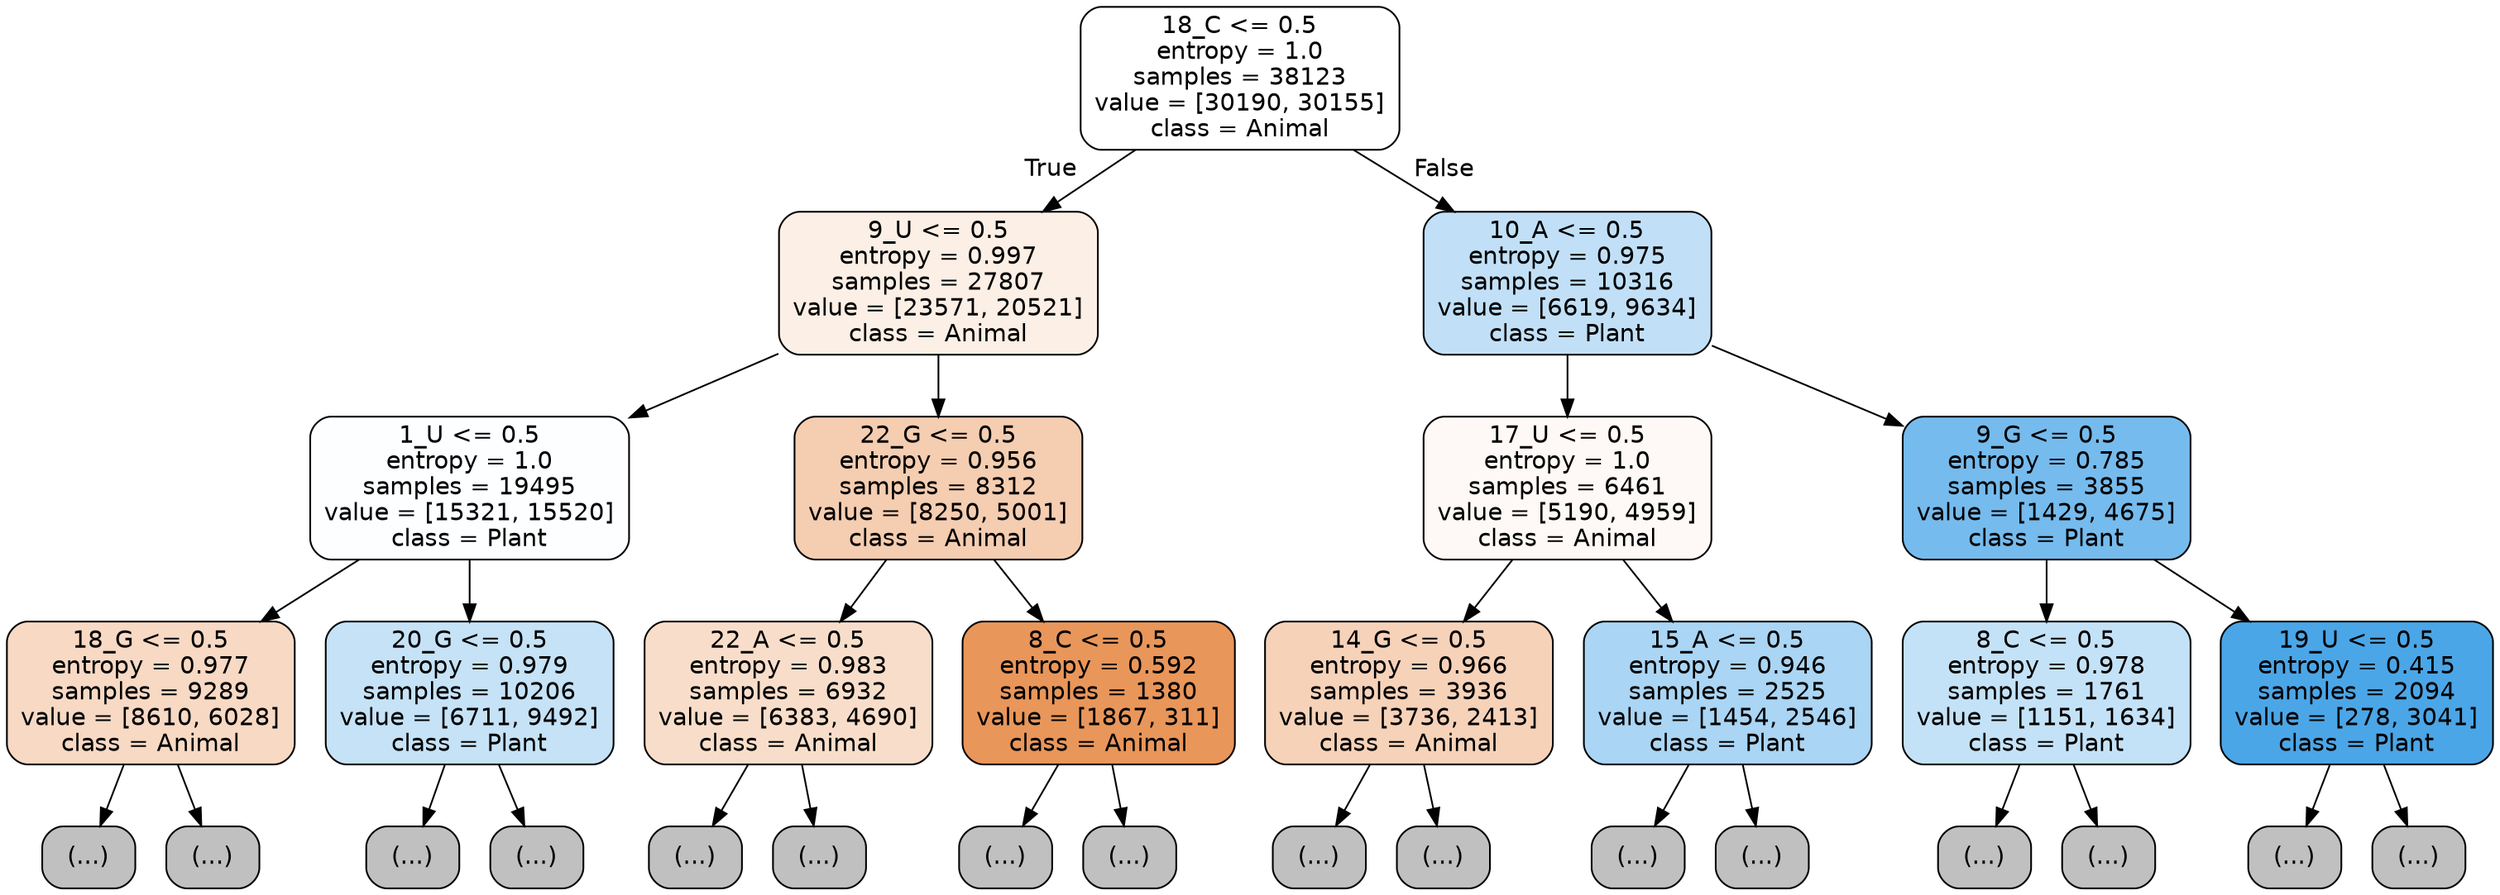 digraph Tree {
node [shape=box, style="filled, rounded", color="black", fontname="helvetica"] ;
edge [fontname="helvetica"] ;
0 [label="18_C <= 0.5\nentropy = 1.0\nsamples = 38123\nvalue = [30190, 30155]\nclass = Animal", fillcolor="#ffffff"] ;
1 [label="9_U <= 0.5\nentropy = 0.997\nsamples = 27807\nvalue = [23571, 20521]\nclass = Animal", fillcolor="#fcefe5"] ;
0 -> 1 [labeldistance=2.5, labelangle=45, headlabel="True"] ;
2 [label="1_U <= 0.5\nentropy = 1.0\nsamples = 19495\nvalue = [15321, 15520]\nclass = Plant", fillcolor="#fcfeff"] ;
1 -> 2 ;
3 [label="18_G <= 0.5\nentropy = 0.977\nsamples = 9289\nvalue = [8610, 6028]\nclass = Animal", fillcolor="#f7d9c4"] ;
2 -> 3 ;
4 [label="(...)", fillcolor="#C0C0C0"] ;
3 -> 4 ;
3257 [label="(...)", fillcolor="#C0C0C0"] ;
3 -> 3257 ;
5168 [label="20_G <= 0.5\nentropy = 0.979\nsamples = 10206\nvalue = [6711, 9492]\nclass = Plant", fillcolor="#c5e2f7"] ;
2 -> 5168 ;
5169 [label="(...)", fillcolor="#C0C0C0"] ;
5168 -> 5169 ;
8384 [label="(...)", fillcolor="#C0C0C0"] ;
5168 -> 8384 ;
9381 [label="22_G <= 0.5\nentropy = 0.956\nsamples = 8312\nvalue = [8250, 5001]\nclass = Animal", fillcolor="#f5cdb1"] ;
1 -> 9381 ;
9382 [label="22_A <= 0.5\nentropy = 0.983\nsamples = 6932\nvalue = [6383, 4690]\nclass = Animal", fillcolor="#f8deca"] ;
9381 -> 9382 ;
9383 [label="(...)", fillcolor="#C0C0C0"] ;
9382 -> 9383 ;
12360 [label="(...)", fillcolor="#C0C0C0"] ;
9382 -> 12360 ;
12757 [label="8_C <= 0.5\nentropy = 0.592\nsamples = 1380\nvalue = [1867, 311]\nclass = Animal", fillcolor="#e9965a"] ;
9381 -> 12757 ;
12758 [label="(...)", fillcolor="#C0C0C0"] ;
12757 -> 12758 ;
13085 [label="(...)", fillcolor="#C0C0C0"] ;
12757 -> 13085 ;
13182 [label="10_A <= 0.5\nentropy = 0.975\nsamples = 10316\nvalue = [6619, 9634]\nclass = Plant", fillcolor="#c1e0f7"] ;
0 -> 13182 [labeldistance=2.5, labelangle=-45, headlabel="False"] ;
13183 [label="17_U <= 0.5\nentropy = 1.0\nsamples = 6461\nvalue = [5190, 4959]\nclass = Animal", fillcolor="#fef9f6"] ;
13182 -> 13183 ;
13184 [label="14_G <= 0.5\nentropy = 0.966\nsamples = 3936\nvalue = [3736, 2413]\nclass = Animal", fillcolor="#f6d2b9"] ;
13183 -> 13184 ;
13185 [label="(...)", fillcolor="#C0C0C0"] ;
13184 -> 13185 ;
14676 [label="(...)", fillcolor="#C0C0C0"] ;
13184 -> 14676 ;
15169 [label="15_A <= 0.5\nentropy = 0.946\nsamples = 2525\nvalue = [1454, 2546]\nclass = Plant", fillcolor="#aad5f4"] ;
13183 -> 15169 ;
15170 [label="(...)", fillcolor="#C0C0C0"] ;
15169 -> 15170 ;
15795 [label="(...)", fillcolor="#C0C0C0"] ;
15169 -> 15795 ;
16002 [label="9_G <= 0.5\nentropy = 0.785\nsamples = 3855\nvalue = [1429, 4675]\nclass = Plant", fillcolor="#76bbed"] ;
13182 -> 16002 ;
16003 [label="8_C <= 0.5\nentropy = 0.978\nsamples = 1761\nvalue = [1151, 1634]\nclass = Plant", fillcolor="#c4e2f7"] ;
16002 -> 16003 ;
16004 [label="(...)", fillcolor="#C0C0C0"] ;
16003 -> 16004 ;
16507 [label="(...)", fillcolor="#C0C0C0"] ;
16003 -> 16507 ;
16654 [label="19_U <= 0.5\nentropy = 0.415\nsamples = 2094\nvalue = [278, 3041]\nclass = Plant", fillcolor="#4ba6e7"] ;
16002 -> 16654 ;
16655 [label="(...)", fillcolor="#C0C0C0"] ;
16654 -> 16655 ;
16842 [label="(...)", fillcolor="#C0C0C0"] ;
16654 -> 16842 ;
}